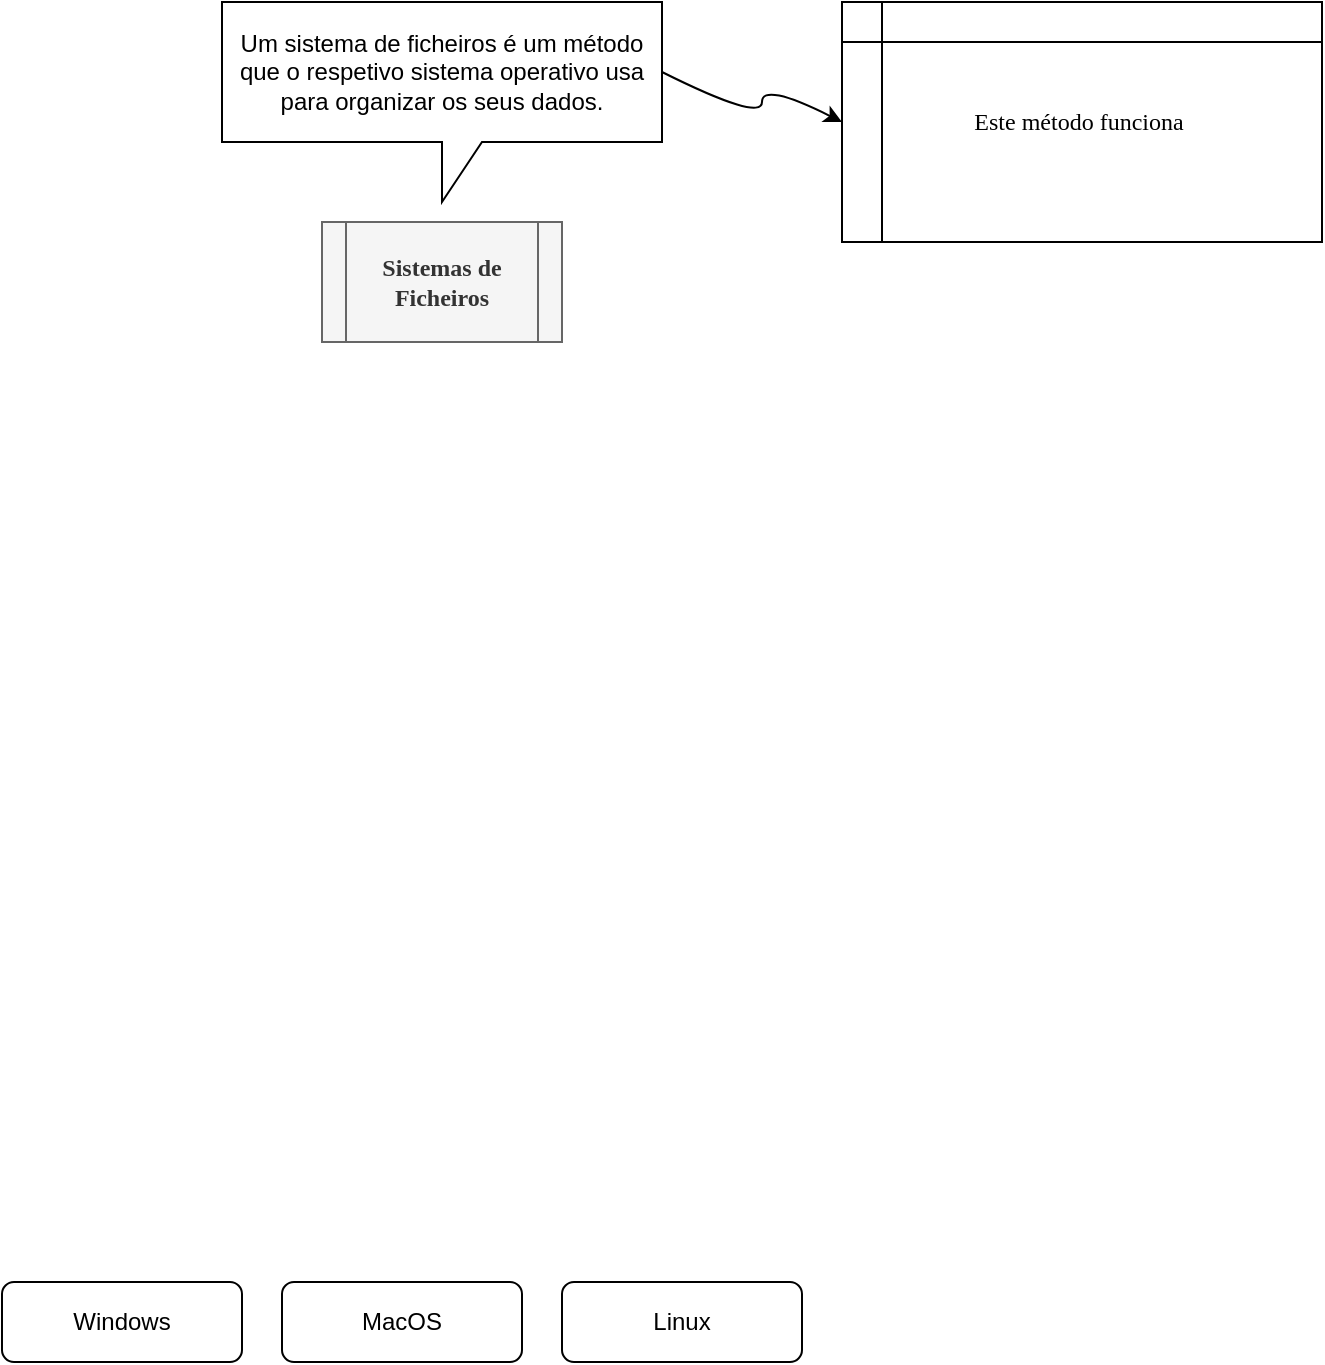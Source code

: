 <mxfile version="17.1.2" type="device"><diagram id="C5RBs43oDa-KdzZeNtuy" name="Page-1"><mxGraphModel dx="920" dy="551" grid="1" gridSize="10" guides="1" tooltips="1" connect="1" arrows="1" fold="1" page="1" pageScale="1" pageWidth="827" pageHeight="1169" math="0" shadow="0"><root><mxCell id="WIyWlLk6GJQsqaUBKTNV-0"/><mxCell id="WIyWlLk6GJQsqaUBKTNV-1" parent="WIyWlLk6GJQsqaUBKTNV-0"/><mxCell id="WIyWlLk6GJQsqaUBKTNV-3" value="Windows" style="rounded=1;whiteSpace=wrap;html=1;fontSize=12;glass=0;strokeWidth=1;shadow=0;" parent="WIyWlLk6GJQsqaUBKTNV-1" vertex="1"><mxGeometry x="120" y="660" width="120" height="40" as="geometry"/></mxCell><mxCell id="kiM5pF3jl9HwU2nnS3uD-1" value="MacOS" style="rounded=1;whiteSpace=wrap;html=1;fontSize=12;glass=0;strokeWidth=1;shadow=0;" vertex="1" parent="WIyWlLk6GJQsqaUBKTNV-1"><mxGeometry x="260" y="660" width="120" height="40" as="geometry"/></mxCell><mxCell id="kiM5pF3jl9HwU2nnS3uD-3" value="Linux" style="rounded=1;whiteSpace=wrap;html=1;fontSize=12;glass=0;strokeWidth=1;shadow=0;" vertex="1" parent="WIyWlLk6GJQsqaUBKTNV-1"><mxGeometry x="400" y="660" width="120" height="40" as="geometry"/></mxCell><mxCell id="kiM5pF3jl9HwU2nnS3uD-6" value="&lt;b&gt;Sistemas de Ficheiros&lt;/b&gt;" style="shape=process;whiteSpace=wrap;html=1;backgroundOutline=1;fillColor=#f5f5f5;strokeColor=#666666;fontColor=#333333;fontFamily=Verdana;" vertex="1" parent="WIyWlLk6GJQsqaUBKTNV-1"><mxGeometry x="280" y="130" width="120" height="60" as="geometry"/></mxCell><mxCell id="kiM5pF3jl9HwU2nnS3uD-10" value="&lt;span&gt;Um sistema de ficheiros é um método que o respetivo sistema operativo usa para organizar os seus dados.&lt;/span&gt;" style="shape=callout;whiteSpace=wrap;html=1;perimeter=calloutPerimeter;" vertex="1" parent="WIyWlLk6GJQsqaUBKTNV-1"><mxGeometry x="230" y="20" width="220" height="100" as="geometry"/></mxCell><mxCell id="kiM5pF3jl9HwU2nnS3uD-55" value="" style="curved=1;endArrow=classic;html=1;rounded=0;fontFamily=Verdana;exitX=0;exitY=0;exitDx=220;exitDy=35;exitPerimeter=0;entryX=0;entryY=0.5;entryDx=0;entryDy=0;" edge="1" parent="WIyWlLk6GJQsqaUBKTNV-1" source="kiM5pF3jl9HwU2nnS3uD-10" target="kiM5pF3jl9HwU2nnS3uD-56"><mxGeometry width="50" height="50" relative="1" as="geometry"><mxPoint x="450" y="80" as="sourcePoint"/><mxPoint x="540" y="50" as="targetPoint"/><Array as="points"><mxPoint x="500" y="80"/><mxPoint x="500" y="60"/></Array></mxGeometry></mxCell><mxCell id="kiM5pF3jl9HwU2nnS3uD-56" value="Este método funciona&amp;nbsp;" style="shape=internalStorage;whiteSpace=wrap;html=1;backgroundOutline=1;fontFamily=Verdana;" vertex="1" parent="WIyWlLk6GJQsqaUBKTNV-1"><mxGeometry x="540" y="20" width="240" height="120" as="geometry"/></mxCell></root></mxGraphModel></diagram></mxfile>